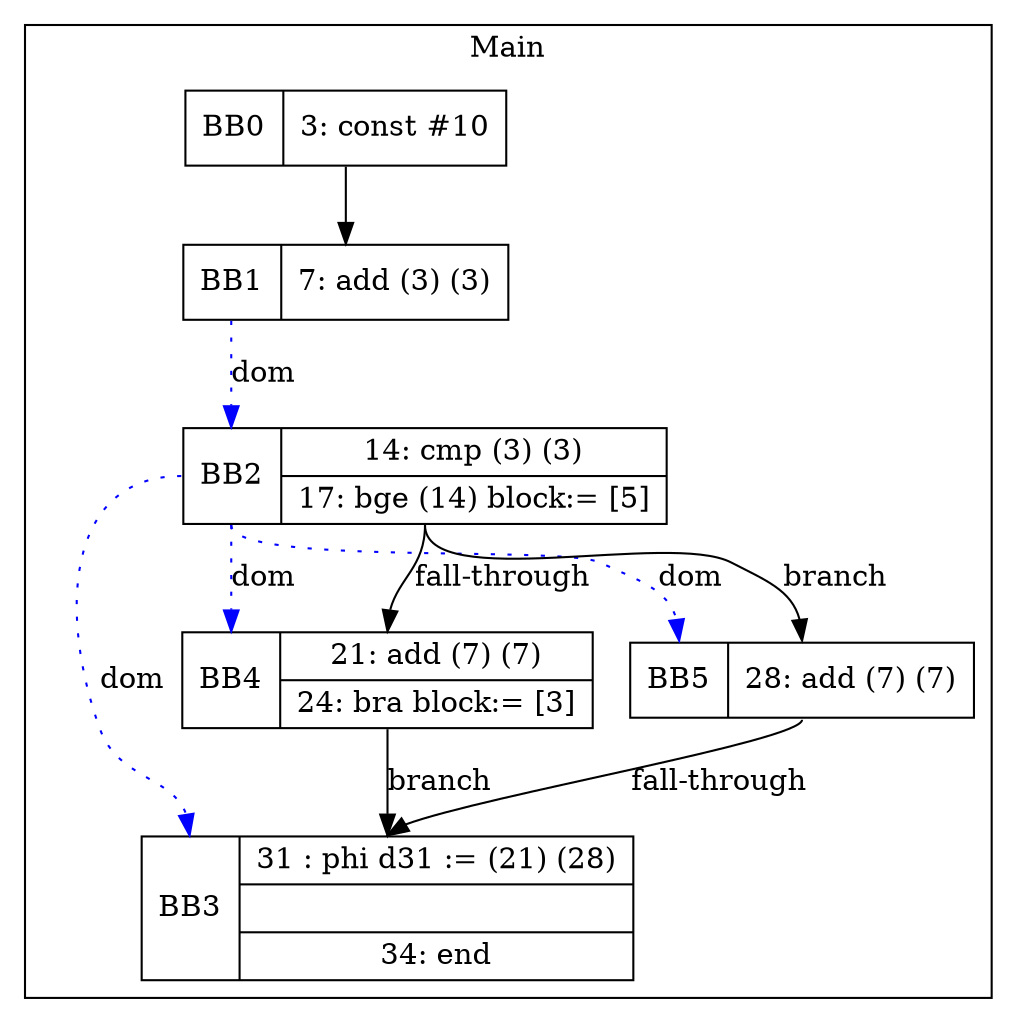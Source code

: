 digraph G {
node [shape=record];
subgraph cluster_main{
label = "Main";
BB0 [shape=record, label="<b>BB0|{3: const #10}"];
BB1 [shape=record, label="<b>BB1|{7: add (3) (3)}"];
BB2 [shape=record, label="<b>BB2|{14: cmp (3) (3)|17: bge (14) block:= [5]}"];
BB3 [shape=record, label="<b>BB3|{31 : phi d31 := (21) (28)||34: end}"];
BB4 [shape=record, label="<b>BB4|{21: add (7) (7)|24: bra block:= [3]}"];
BB5 [shape=record, label="<b>BB5|{28: add (7) (7)}"];
}
BB0:s -> BB1:n ;
BB2:b -> BB3:b [color=blue, style=dotted, label="dom"];
BB2:b -> BB4:b [color=blue, style=dotted, label="dom"];
BB1:b -> BB2:b [color=blue, style=dotted, label="dom"];
BB2:b -> BB5:b [color=blue, style=dotted, label="dom"];
BB2:s -> BB5:n [label="branch"];
BB4:s -> BB3:n [label="branch"];
BB5:s -> BB3:n [label="fall-through"];
BB2:s -> BB4:n [label="fall-through"];
}
